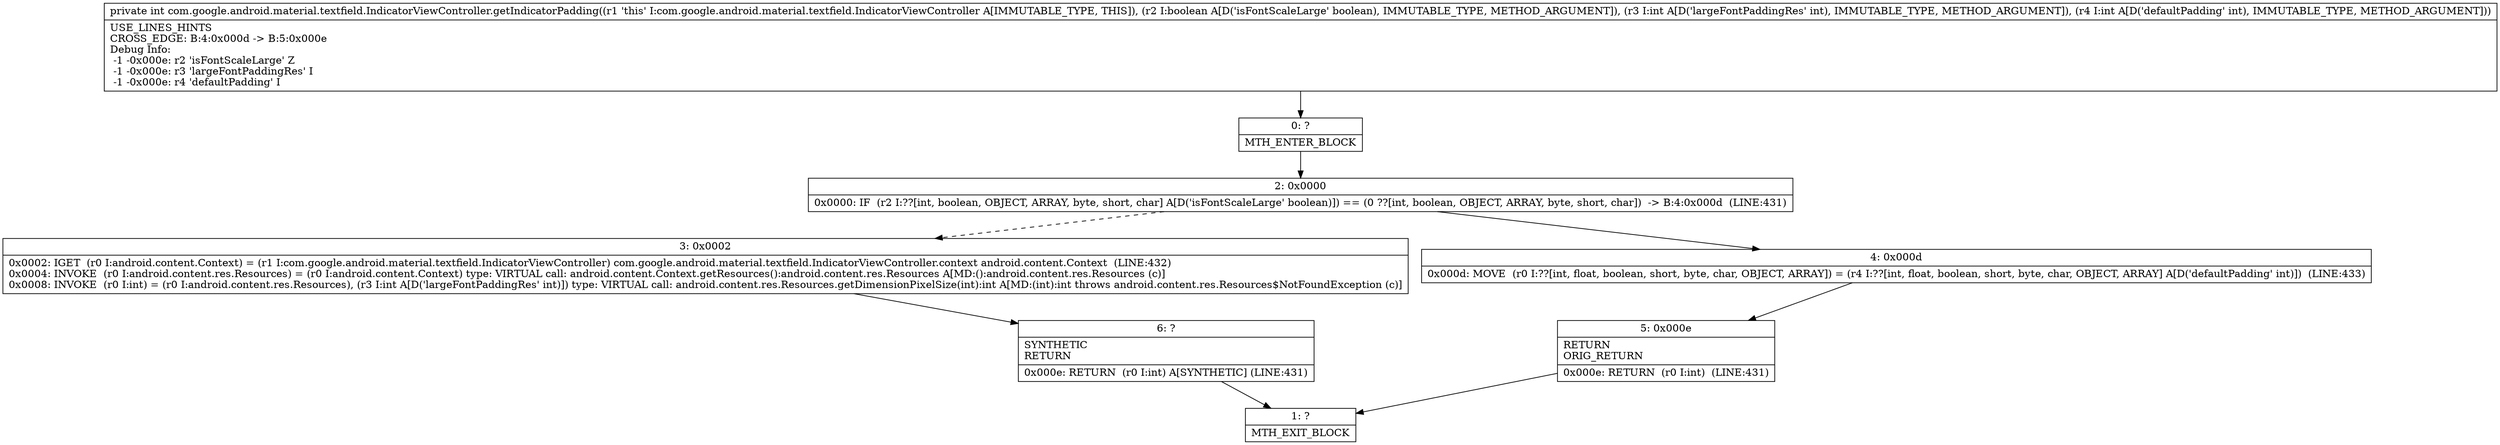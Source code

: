 digraph "CFG forcom.google.android.material.textfield.IndicatorViewController.getIndicatorPadding(ZII)I" {
Node_0 [shape=record,label="{0\:\ ?|MTH_ENTER_BLOCK\l}"];
Node_2 [shape=record,label="{2\:\ 0x0000|0x0000: IF  (r2 I:??[int, boolean, OBJECT, ARRAY, byte, short, char] A[D('isFontScaleLarge' boolean)]) == (0 ??[int, boolean, OBJECT, ARRAY, byte, short, char])  \-\> B:4:0x000d  (LINE:431)\l}"];
Node_3 [shape=record,label="{3\:\ 0x0002|0x0002: IGET  (r0 I:android.content.Context) = (r1 I:com.google.android.material.textfield.IndicatorViewController) com.google.android.material.textfield.IndicatorViewController.context android.content.Context  (LINE:432)\l0x0004: INVOKE  (r0 I:android.content.res.Resources) = (r0 I:android.content.Context) type: VIRTUAL call: android.content.Context.getResources():android.content.res.Resources A[MD:():android.content.res.Resources (c)]\l0x0008: INVOKE  (r0 I:int) = (r0 I:android.content.res.Resources), (r3 I:int A[D('largeFontPaddingRes' int)]) type: VIRTUAL call: android.content.res.Resources.getDimensionPixelSize(int):int A[MD:(int):int throws android.content.res.Resources$NotFoundException (c)]\l}"];
Node_6 [shape=record,label="{6\:\ ?|SYNTHETIC\lRETURN\l|0x000e: RETURN  (r0 I:int) A[SYNTHETIC] (LINE:431)\l}"];
Node_1 [shape=record,label="{1\:\ ?|MTH_EXIT_BLOCK\l}"];
Node_4 [shape=record,label="{4\:\ 0x000d|0x000d: MOVE  (r0 I:??[int, float, boolean, short, byte, char, OBJECT, ARRAY]) = (r4 I:??[int, float, boolean, short, byte, char, OBJECT, ARRAY] A[D('defaultPadding' int)])  (LINE:433)\l}"];
Node_5 [shape=record,label="{5\:\ 0x000e|RETURN\lORIG_RETURN\l|0x000e: RETURN  (r0 I:int)  (LINE:431)\l}"];
MethodNode[shape=record,label="{private int com.google.android.material.textfield.IndicatorViewController.getIndicatorPadding((r1 'this' I:com.google.android.material.textfield.IndicatorViewController A[IMMUTABLE_TYPE, THIS]), (r2 I:boolean A[D('isFontScaleLarge' boolean), IMMUTABLE_TYPE, METHOD_ARGUMENT]), (r3 I:int A[D('largeFontPaddingRes' int), IMMUTABLE_TYPE, METHOD_ARGUMENT]), (r4 I:int A[D('defaultPadding' int), IMMUTABLE_TYPE, METHOD_ARGUMENT]))  | USE_LINES_HINTS\lCROSS_EDGE: B:4:0x000d \-\> B:5:0x000e\lDebug Info:\l  \-1 \-0x000e: r2 'isFontScaleLarge' Z\l  \-1 \-0x000e: r3 'largeFontPaddingRes' I\l  \-1 \-0x000e: r4 'defaultPadding' I\l}"];
MethodNode -> Node_0;Node_0 -> Node_2;
Node_2 -> Node_3[style=dashed];
Node_2 -> Node_4;
Node_3 -> Node_6;
Node_6 -> Node_1;
Node_4 -> Node_5;
Node_5 -> Node_1;
}

